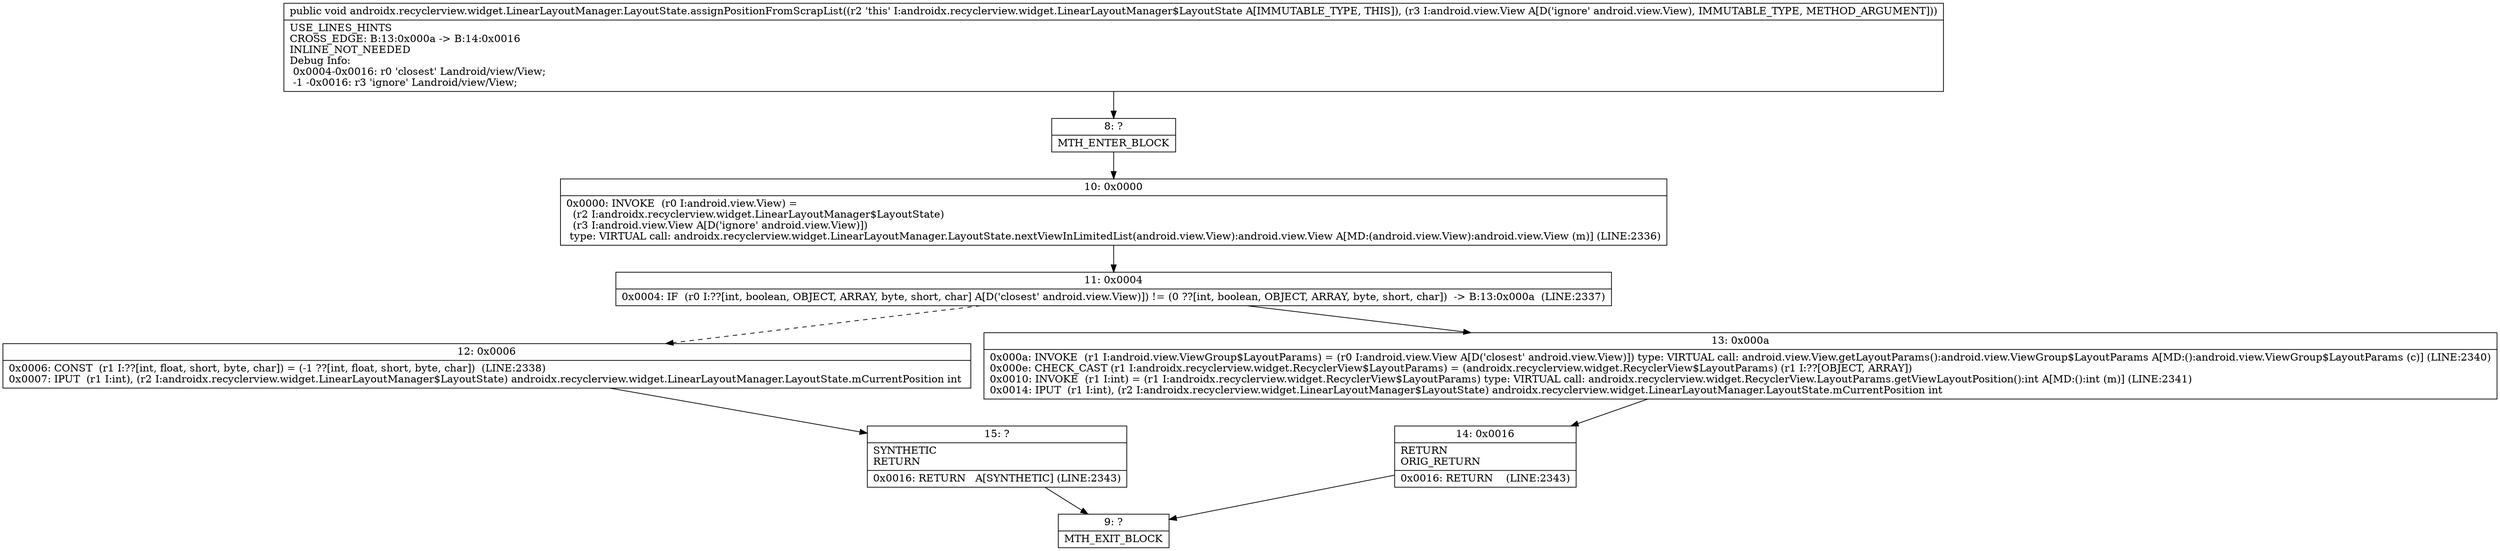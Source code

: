 digraph "CFG forandroidx.recyclerview.widget.LinearLayoutManager.LayoutState.assignPositionFromScrapList(Landroid\/view\/View;)V" {
Node_8 [shape=record,label="{8\:\ ?|MTH_ENTER_BLOCK\l}"];
Node_10 [shape=record,label="{10\:\ 0x0000|0x0000: INVOKE  (r0 I:android.view.View) = \l  (r2 I:androidx.recyclerview.widget.LinearLayoutManager$LayoutState)\l  (r3 I:android.view.View A[D('ignore' android.view.View)])\l type: VIRTUAL call: androidx.recyclerview.widget.LinearLayoutManager.LayoutState.nextViewInLimitedList(android.view.View):android.view.View A[MD:(android.view.View):android.view.View (m)] (LINE:2336)\l}"];
Node_11 [shape=record,label="{11\:\ 0x0004|0x0004: IF  (r0 I:??[int, boolean, OBJECT, ARRAY, byte, short, char] A[D('closest' android.view.View)]) != (0 ??[int, boolean, OBJECT, ARRAY, byte, short, char])  \-\> B:13:0x000a  (LINE:2337)\l}"];
Node_12 [shape=record,label="{12\:\ 0x0006|0x0006: CONST  (r1 I:??[int, float, short, byte, char]) = (\-1 ??[int, float, short, byte, char])  (LINE:2338)\l0x0007: IPUT  (r1 I:int), (r2 I:androidx.recyclerview.widget.LinearLayoutManager$LayoutState) androidx.recyclerview.widget.LinearLayoutManager.LayoutState.mCurrentPosition int \l}"];
Node_15 [shape=record,label="{15\:\ ?|SYNTHETIC\lRETURN\l|0x0016: RETURN   A[SYNTHETIC] (LINE:2343)\l}"];
Node_9 [shape=record,label="{9\:\ ?|MTH_EXIT_BLOCK\l}"];
Node_13 [shape=record,label="{13\:\ 0x000a|0x000a: INVOKE  (r1 I:android.view.ViewGroup$LayoutParams) = (r0 I:android.view.View A[D('closest' android.view.View)]) type: VIRTUAL call: android.view.View.getLayoutParams():android.view.ViewGroup$LayoutParams A[MD:():android.view.ViewGroup$LayoutParams (c)] (LINE:2340)\l0x000e: CHECK_CAST (r1 I:androidx.recyclerview.widget.RecyclerView$LayoutParams) = (androidx.recyclerview.widget.RecyclerView$LayoutParams) (r1 I:??[OBJECT, ARRAY]) \l0x0010: INVOKE  (r1 I:int) = (r1 I:androidx.recyclerview.widget.RecyclerView$LayoutParams) type: VIRTUAL call: androidx.recyclerview.widget.RecyclerView.LayoutParams.getViewLayoutPosition():int A[MD:():int (m)] (LINE:2341)\l0x0014: IPUT  (r1 I:int), (r2 I:androidx.recyclerview.widget.LinearLayoutManager$LayoutState) androidx.recyclerview.widget.LinearLayoutManager.LayoutState.mCurrentPosition int \l}"];
Node_14 [shape=record,label="{14\:\ 0x0016|RETURN\lORIG_RETURN\l|0x0016: RETURN    (LINE:2343)\l}"];
MethodNode[shape=record,label="{public void androidx.recyclerview.widget.LinearLayoutManager.LayoutState.assignPositionFromScrapList((r2 'this' I:androidx.recyclerview.widget.LinearLayoutManager$LayoutState A[IMMUTABLE_TYPE, THIS]), (r3 I:android.view.View A[D('ignore' android.view.View), IMMUTABLE_TYPE, METHOD_ARGUMENT]))  | USE_LINES_HINTS\lCROSS_EDGE: B:13:0x000a \-\> B:14:0x0016\lINLINE_NOT_NEEDED\lDebug Info:\l  0x0004\-0x0016: r0 'closest' Landroid\/view\/View;\l  \-1 \-0x0016: r3 'ignore' Landroid\/view\/View;\l}"];
MethodNode -> Node_8;Node_8 -> Node_10;
Node_10 -> Node_11;
Node_11 -> Node_12[style=dashed];
Node_11 -> Node_13;
Node_12 -> Node_15;
Node_15 -> Node_9;
Node_13 -> Node_14;
Node_14 -> Node_9;
}


